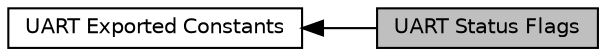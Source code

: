 digraph "UART Status Flags"
{
  edge [fontname="Helvetica",fontsize="10",labelfontname="Helvetica",labelfontsize="10"];
  node [fontname="Helvetica",fontsize="10",shape=box];
  rankdir=LR;
  Node2 [label="UART Exported Constants",height=0.2,width=0.4,color="black", fillcolor="white", style="filled",URL="$group__UART__Exported__Constants.html",tooltip=" "];
  Node1 [label="UART Status Flags",height=0.2,width=0.4,color="black", fillcolor="grey75", style="filled", fontcolor="black",tooltip="Elements values convention: 0xXXXX."];
  Node2->Node1 [shape=plaintext, dir="back", style="solid"];
}

